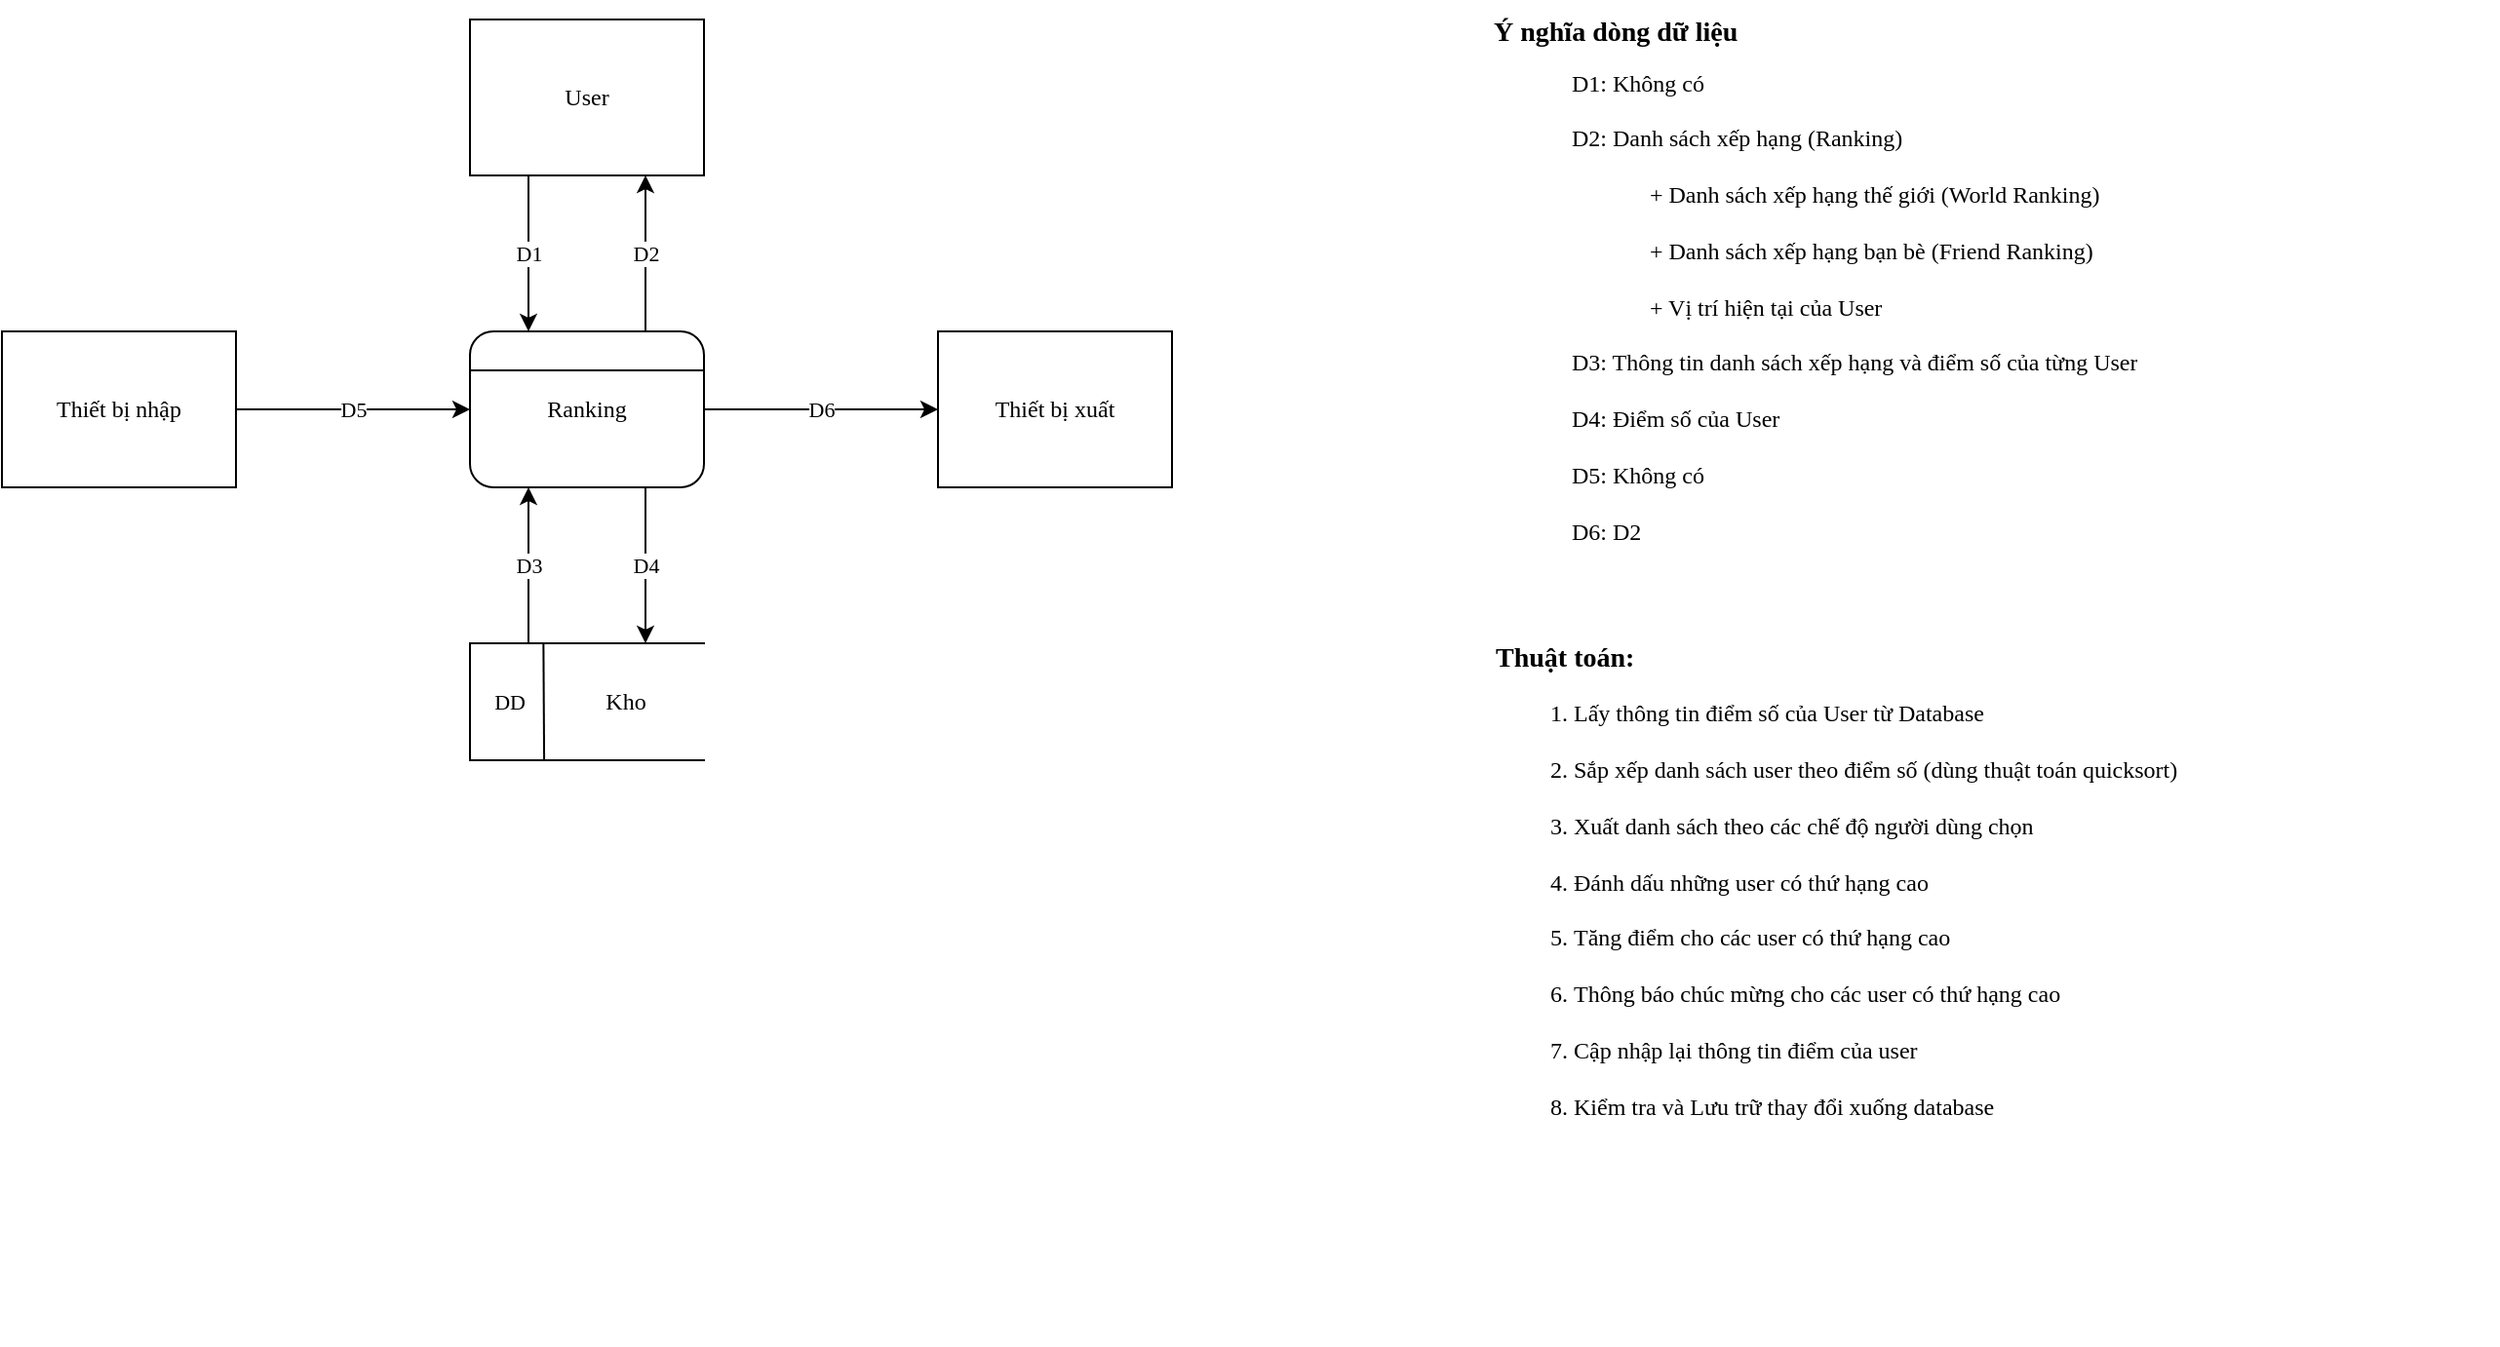 <mxfile version="13.9.2" type="device"><diagram id="AzglSBoI8ZkCzdIajsAc" name="Page-1"><mxGraphModel dx="868" dy="437" grid="1" gridSize="10" guides="1" tooltips="1" connect="1" arrows="1" fold="1" page="1" pageScale="1" pageWidth="850" pageHeight="1100" math="0" shadow="0"><root><mxCell id="0"/><mxCell id="1" parent="0"/><mxCell id="e6IC2nunKS9SI3uOQz5t-1" value="D1" style="edgeStyle=orthogonalEdgeStyle;rounded=0;orthogonalLoop=1;jettySize=auto;html=1;exitX=0.25;exitY=1;exitDx=0;exitDy=0;entryX=0.25;entryY=0;entryDx=0;entryDy=0;fontFamily=Verdana;" edge="1" parent="1" source="e6IC2nunKS9SI3uOQz5t-2" target="e6IC2nunKS9SI3uOQz5t-6"><mxGeometry relative="1" as="geometry"/></mxCell><mxCell id="e6IC2nunKS9SI3uOQz5t-2" value="User" style="rounded=0;whiteSpace=wrap;html=1;fontStyle=0;fontFamily=Verdana;" vertex="1" parent="1"><mxGeometry x="320" y="80" width="120" height="80" as="geometry"/></mxCell><mxCell id="e6IC2nunKS9SI3uOQz5t-3" value="D2" style="edgeStyle=orthogonalEdgeStyle;rounded=0;orthogonalLoop=1;jettySize=auto;html=1;exitX=0.75;exitY=0;exitDx=0;exitDy=0;entryX=0.75;entryY=1;entryDx=0;entryDy=0;fontFamily=Verdana;" edge="1" parent="1" source="e6IC2nunKS9SI3uOQz5t-6" target="e6IC2nunKS9SI3uOQz5t-2"><mxGeometry relative="1" as="geometry"/></mxCell><mxCell id="e6IC2nunKS9SI3uOQz5t-4" value="D6" style="edgeStyle=orthogonalEdgeStyle;rounded=0;orthogonalLoop=1;jettySize=auto;html=1;exitX=1;exitY=0.5;exitDx=0;exitDy=0;entryX=0;entryY=0.5;entryDx=0;entryDy=0;fontFamily=Verdana;" edge="1" parent="1" source="e6IC2nunKS9SI3uOQz5t-6" target="e6IC2nunKS9SI3uOQz5t-10"><mxGeometry relative="1" as="geometry"/></mxCell><mxCell id="e6IC2nunKS9SI3uOQz5t-5" value="D4" style="edgeStyle=orthogonalEdgeStyle;rounded=0;orthogonalLoop=1;jettySize=auto;html=1;exitX=0.75;exitY=1;exitDx=0;exitDy=0;entryX=0.75;entryY=0;entryDx=0;entryDy=0;fontFamily=Verdana;" edge="1" parent="1" source="e6IC2nunKS9SI3uOQz5t-6" target="e6IC2nunKS9SI3uOQz5t-12"><mxGeometry relative="1" as="geometry"/></mxCell><mxCell id="e6IC2nunKS9SI3uOQz5t-6" value="Ranking" style="rounded=1;whiteSpace=wrap;html=1;container=1;fontFamily=Verdana;" vertex="1" parent="1"><mxGeometry x="320" y="240" width="120" height="80" as="geometry"/></mxCell><mxCell id="e6IC2nunKS9SI3uOQz5t-7" value="" style="endArrow=none;html=1;exitX=0;exitY=0.25;exitDx=0;exitDy=0;entryX=1;entryY=0.25;entryDx=0;entryDy=0;fontFamily=Verdana;" edge="1" parent="1" source="e6IC2nunKS9SI3uOQz5t-6" target="e6IC2nunKS9SI3uOQz5t-6"><mxGeometry width="50" height="50" relative="1" as="geometry"><mxPoint x="400" y="240" as="sourcePoint"/><mxPoint x="450" y="190" as="targetPoint"/></mxGeometry></mxCell><mxCell id="e6IC2nunKS9SI3uOQz5t-8" value="D5" style="edgeStyle=orthogonalEdgeStyle;rounded=0;orthogonalLoop=1;jettySize=auto;html=1;exitX=1;exitY=0.5;exitDx=0;exitDy=0;fontFamily=Verdana;" edge="1" parent="1" source="e6IC2nunKS9SI3uOQz5t-9" target="e6IC2nunKS9SI3uOQz5t-6"><mxGeometry relative="1" as="geometry"/></mxCell><mxCell id="e6IC2nunKS9SI3uOQz5t-9" value="Thiết bị nhập" style="rounded=0;whiteSpace=wrap;html=1;fontStyle=0;fontFamily=Verdana;" vertex="1" parent="1"><mxGeometry x="80" y="240" width="120" height="80" as="geometry"/></mxCell><mxCell id="e6IC2nunKS9SI3uOQz5t-10" value="Thiết bị xuất" style="rounded=0;whiteSpace=wrap;html=1;fontStyle=0;fontFamily=Verdana;" vertex="1" parent="1"><mxGeometry x="560" y="240" width="120" height="80" as="geometry"/></mxCell><mxCell id="e6IC2nunKS9SI3uOQz5t-11" value="" style="group;align=center;fontFamily=Verdana;" vertex="1" connectable="0" parent="1"><mxGeometry x="320" y="400" width="120" height="60" as="geometry"/></mxCell><mxCell id="e6IC2nunKS9SI3uOQz5t-12" value="&lt;blockquote style=&quot;margin: 0 0 0 40px ; border: none ; padding: 0px&quot;&gt;Kho&lt;/blockquote&gt;" style="shape=partialRectangle;whiteSpace=wrap;html=1;left=0;right=0;fillColor=none;fontFamily=Verdana;" vertex="1" parent="e6IC2nunKS9SI3uOQz5t-11"><mxGeometry width="120" height="60" as="geometry"/></mxCell><mxCell id="e6IC2nunKS9SI3uOQz5t-13" value="" style="endArrow=none;html=1;exitX=0;exitY=1;exitDx=0;exitDy=0;entryX=0;entryY=0;entryDx=0;entryDy=0;fontFamily=Verdana;" edge="1" parent="e6IC2nunKS9SI3uOQz5t-11" source="e6IC2nunKS9SI3uOQz5t-12" target="e6IC2nunKS9SI3uOQz5t-12"><mxGeometry width="50" height="50" relative="1" as="geometry"><mxPoint x="80" y="-70" as="sourcePoint"/><mxPoint x="130" y="-120" as="targetPoint"/></mxGeometry></mxCell><mxCell id="e6IC2nunKS9SI3uOQz5t-14" value="DD" style="endArrow=none;html=1;exitX=0.317;exitY=1;exitDx=0;exitDy=0;exitPerimeter=0;entryX=0.314;entryY=0.001;entryDx=0;entryDy=0;entryPerimeter=0;fontFamily=Verdana;" edge="1" parent="e6IC2nunKS9SI3uOQz5t-11" source="e6IC2nunKS9SI3uOQz5t-12" target="e6IC2nunKS9SI3uOQz5t-12"><mxGeometry x="0.005" y="18" width="50" height="50" relative="1" as="geometry"><mxPoint x="80" y="-70" as="sourcePoint"/><mxPoint x="60" y="-20" as="targetPoint"/><mxPoint as="offset"/></mxGeometry></mxCell><mxCell id="e6IC2nunKS9SI3uOQz5t-15" value="D3" style="edgeStyle=orthogonalEdgeStyle;rounded=0;orthogonalLoop=1;jettySize=auto;html=1;exitX=0.25;exitY=0;exitDx=0;exitDy=0;entryX=0.25;entryY=1;entryDx=0;entryDy=0;fontFamily=Verdana;" edge="1" parent="1" source="e6IC2nunKS9SI3uOQz5t-12" target="e6IC2nunKS9SI3uOQz5t-6"><mxGeometry relative="1" as="geometry"/></mxCell><mxCell id="e6IC2nunKS9SI3uOQz5t-16" value="&lt;h1 style=&quot;font-size: 14px&quot;&gt;Ý nghĩa dòng dữ liệu&lt;/h1&gt;&lt;blockquote style=&quot;margin: 0 0 0 40px ; border: none ; padding: 0px&quot;&gt;&lt;div&gt;D1: Không có&lt;/div&gt;&lt;div&gt;&lt;br&gt;&lt;/div&gt;&lt;/blockquote&gt;&lt;blockquote style=&quot;margin: 0 0 0 40px ; border: none ; padding: 0px&quot;&gt;&lt;div&gt;D2: Danh sách xếp hạng (Ranking)&lt;/div&gt;&lt;/blockquote&gt;&lt;blockquote style=&quot;margin: 0 0 0 40px ; border: none ; padding: 0px&quot;&gt;&lt;blockquote style=&quot;margin: 0 0 0 40px ; border: none ; padding: 0px&quot;&gt;&lt;div&gt;&lt;br&gt;&lt;/div&gt;&lt;div&gt;+ Danh sách xếp hạng thế giới (World Ranking)&lt;/div&gt;&lt;div&gt;&lt;br&gt;&lt;/div&gt;&lt;div&gt;+ Danh sách xếp hạng bạn bè (Friend Ranking)&lt;/div&gt;&lt;div&gt;&lt;br&gt;&lt;/div&gt;&lt;div&gt;+ Vị trí hiện tại của User&lt;/div&gt;&lt;/blockquote&gt;&lt;/blockquote&gt;&lt;blockquote style=&quot;margin: 0 0 0 40px ; border: none ; padding: 0px&quot;&gt;&lt;div&gt;&lt;br&gt;&lt;/div&gt;&lt;div&gt;D3: Thông tin danh sách xếp hạng và điểm số của từng User&lt;/div&gt;&lt;div&gt;&lt;br&gt;&lt;/div&gt;&lt;div&gt;D4: Điểm số của User&lt;/div&gt;&lt;div&gt;&lt;br&gt;&lt;/div&gt;&lt;div&gt;D5: Không có&lt;/div&gt;&lt;div&gt;&lt;br&gt;&lt;/div&gt;&lt;div&gt;D6: D2&lt;/div&gt;&lt;/blockquote&gt;&lt;div&gt;&amp;nbsp;&lt;/div&gt;" style="text;html=1;strokeColor=none;fillColor=none;spacing=5;spacingTop=-20;whiteSpace=wrap;overflow=hidden;rounded=0;fontFamily=Verdana;align=left;" vertex="1" parent="1"><mxGeometry x="840" y="80" width="520" height="330" as="geometry"/></mxCell><mxCell id="e6IC2nunKS9SI3uOQz5t-17" value="&lt;h1 style=&quot;font-size: 14px&quot;&gt;Thuật toán:&lt;/h1&gt;&lt;div&gt;&lt;ol&gt;&lt;li&gt;Lấy thông tin điểm số của User từ Database&lt;/li&gt;&lt;br&gt;&lt;li&gt;Sắp xếp danh sách user theo điểm số (dùng thuật toán quicksort)&lt;/li&gt;&lt;br&gt;&lt;li&gt;Xuất danh sách theo các chế độ người dùng chọn&lt;/li&gt;&lt;br&gt;&lt;li&gt;Đánh dấu những user có thứ hạng cao&lt;/li&gt;&lt;br&gt;&lt;li&gt;Tăng điểm cho các user có thứ hạng cao&lt;/li&gt;&lt;br&gt;&lt;li&gt;Thông báo chúc mừng cho các user có thứ hạng cao&lt;/li&gt;&lt;br&gt;&lt;li&gt;Cập nhập lại thông tin điểm của user&lt;/li&gt;&lt;br&gt;&lt;li&gt;Kiểm tra và Lưu trữ thay đổi xuống database&lt;br&gt;&lt;/li&gt;&lt;/ol&gt;&lt;/div&gt;" style="text;html=1;strokeColor=none;fillColor=none;spacing=6;spacingTop=-20;whiteSpace=wrap;overflow=hidden;rounded=0;fontFamily=Verdana;align=left;spacingBottom=0;spacingLeft=0;horizontal=1;" vertex="1" parent="1"><mxGeometry x="840" y="400" width="360" height="360" as="geometry"/></mxCell></root></mxGraphModel></diagram></mxfile>